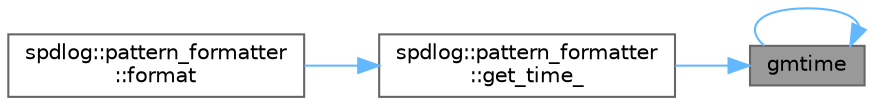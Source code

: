 digraph "gmtime"
{
 // LATEX_PDF_SIZE
  bgcolor="transparent";
  edge [fontname=Helvetica,fontsize=10,labelfontname=Helvetica,labelfontsize=10];
  node [fontname=Helvetica,fontsize=10,shape=box,height=0.2,width=0.4];
  rankdir="RL";
  Node1 [id="Node000001",label="gmtime",height=0.2,width=0.4,color="gray40", fillcolor="grey60", style="filled", fontcolor="black",tooltip=" "];
  Node1 -> Node2 [id="edge1_Node000001_Node000002",dir="back",color="steelblue1",style="solid",tooltip=" "];
  Node2 [id="Node000002",label="spdlog::pattern_formatter\l::get_time_",height=0.2,width=0.4,color="grey40", fillcolor="white", style="filled",URL="$classspdlog_1_1pattern__formatter.html#a1e6f9117c476958ad9ffa2ad816db6fa",tooltip=" "];
  Node2 -> Node3 [id="edge2_Node000002_Node000003",dir="back",color="steelblue1",style="solid",tooltip=" "];
  Node3 [id="Node000003",label="spdlog::pattern_formatter\l::format",height=0.2,width=0.4,color="grey40", fillcolor="white", style="filled",URL="$classspdlog_1_1pattern__formatter.html#a196bb20b577f827b5b9b0fa39139295e",tooltip=" "];
  Node1 -> Node1 [id="edge3_Node000001_Node000001",dir="back",color="steelblue1",style="solid",tooltip=" "];
}
